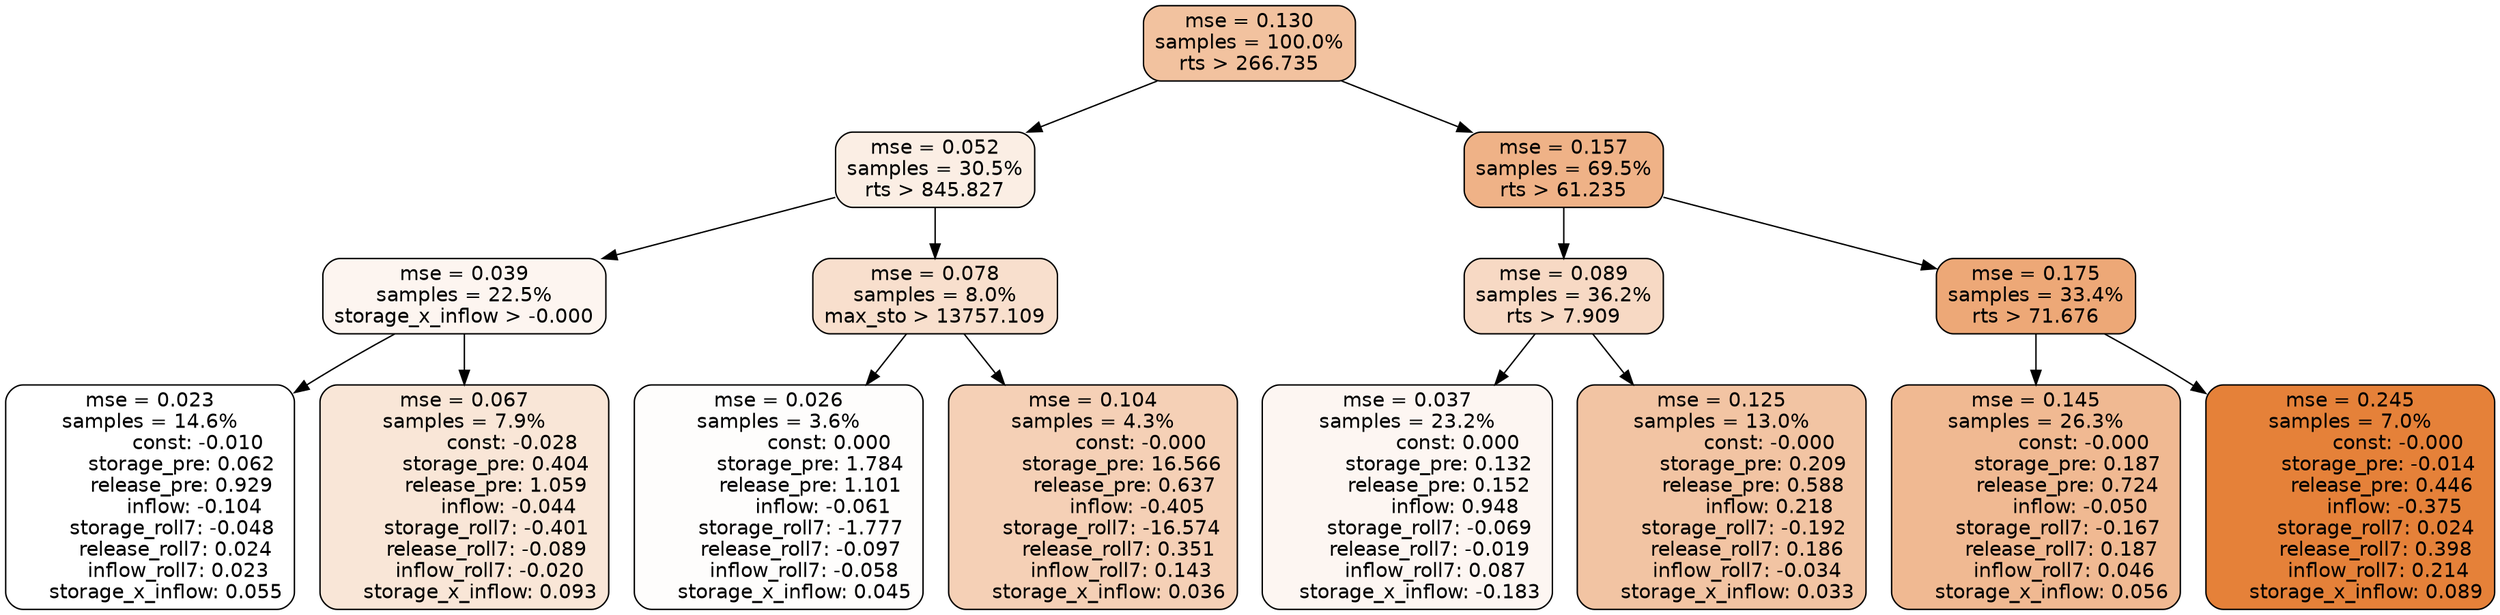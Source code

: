 digraph tree {
node [shape=rectangle, style="filled, rounded", color="black", fontname=helvetica] ;
edge [fontname=helvetica] ;
	"0" [label="mse = 0.130
samples = 100.0%
rts > 266.735", fillcolor="#f2c29f"]
	"8" [label="mse = 0.052
samples = 30.5%
rts > 845.827", fillcolor="#fbeee4"]
	"1" [label="mse = 0.157
samples = 69.5%
rts > 61.235", fillcolor="#efb287"]
	"9" [label="mse = 0.039
samples = 22.5%
storage_x_inflow > -0.000", fillcolor="#fdf5f0"]
	"12" [label="mse = 0.078
samples = 8.0%
max_sto > 13757.109", fillcolor="#f8dfcd"]
	"2" [label="mse = 0.089
samples = 36.2%
rts > 7.909", fillcolor="#f7d9c4"]
	"5" [label="mse = 0.175
samples = 33.4%
rts > 71.676", fillcolor="#eda877"]
	"10" [label="mse = 0.023
samples = 14.6%
               const: -0.010
          storage_pre: 0.062
          release_pre: 0.929
              inflow: -0.104
       storage_roll7: -0.048
        release_roll7: 0.024
         inflow_roll7: 0.023
     storage_x_inflow: 0.055", fillcolor="#ffffff"]
	"11" [label="mse = 0.067
samples = 7.9%
               const: -0.028
          storage_pre: 0.404
          release_pre: 1.059
              inflow: -0.044
       storage_roll7: -0.401
       release_roll7: -0.089
        inflow_roll7: -0.020
     storage_x_inflow: 0.093", fillcolor="#f9e6d7"]
	"13" [label="mse = 0.026
samples = 3.6%
                const: 0.000
          storage_pre: 1.784
          release_pre: 1.101
              inflow: -0.061
       storage_roll7: -1.777
       release_roll7: -0.097
        inflow_roll7: -0.058
     storage_x_inflow: 0.045", fillcolor="#fefdfc"]
	"14" [label="mse = 0.104
samples = 4.3%
               const: -0.000
         storage_pre: 16.566
          release_pre: 0.637
              inflow: -0.405
      storage_roll7: -16.574
        release_roll7: 0.351
         inflow_roll7: 0.143
     storage_x_inflow: 0.036", fillcolor="#f5d0b6"]
	"3" [label="mse = 0.037
samples = 23.2%
                const: 0.000
          storage_pre: 0.132
          release_pre: 0.152
               inflow: 0.948
       storage_roll7: -0.069
       release_roll7: -0.019
         inflow_roll7: 0.087
    storage_x_inflow: -0.183", fillcolor="#fdf6f2"]
	"4" [label="mse = 0.125
samples = 13.0%
               const: -0.000
          storage_pre: 0.209
          release_pre: 0.588
               inflow: 0.218
       storage_roll7: -0.192
        release_roll7: 0.186
        inflow_roll7: -0.034
     storage_x_inflow: 0.033", fillcolor="#f2c4a3"]
	"7" [label="mse = 0.145
samples = 26.3%
               const: -0.000
          storage_pre: 0.187
          release_pre: 0.724
              inflow: -0.050
       storage_roll7: -0.167
        release_roll7: 0.187
         inflow_roll7: 0.046
     storage_x_inflow: 0.056", fillcolor="#f0b992"]
	"6" [label="mse = 0.245
samples = 7.0%
               const: -0.000
         storage_pre: -0.014
          release_pre: 0.446
              inflow: -0.375
        storage_roll7: 0.024
        release_roll7: 0.398
         inflow_roll7: 0.214
     storage_x_inflow: 0.089", fillcolor="#e58139"]

	"0" -> "1"
	"0" -> "8"
	"8" -> "9"
	"8" -> "12"
	"1" -> "2"
	"1" -> "5"
	"9" -> "10"
	"9" -> "11"
	"12" -> "13"
	"12" -> "14"
	"2" -> "3"
	"2" -> "4"
	"5" -> "6"
	"5" -> "7"
}